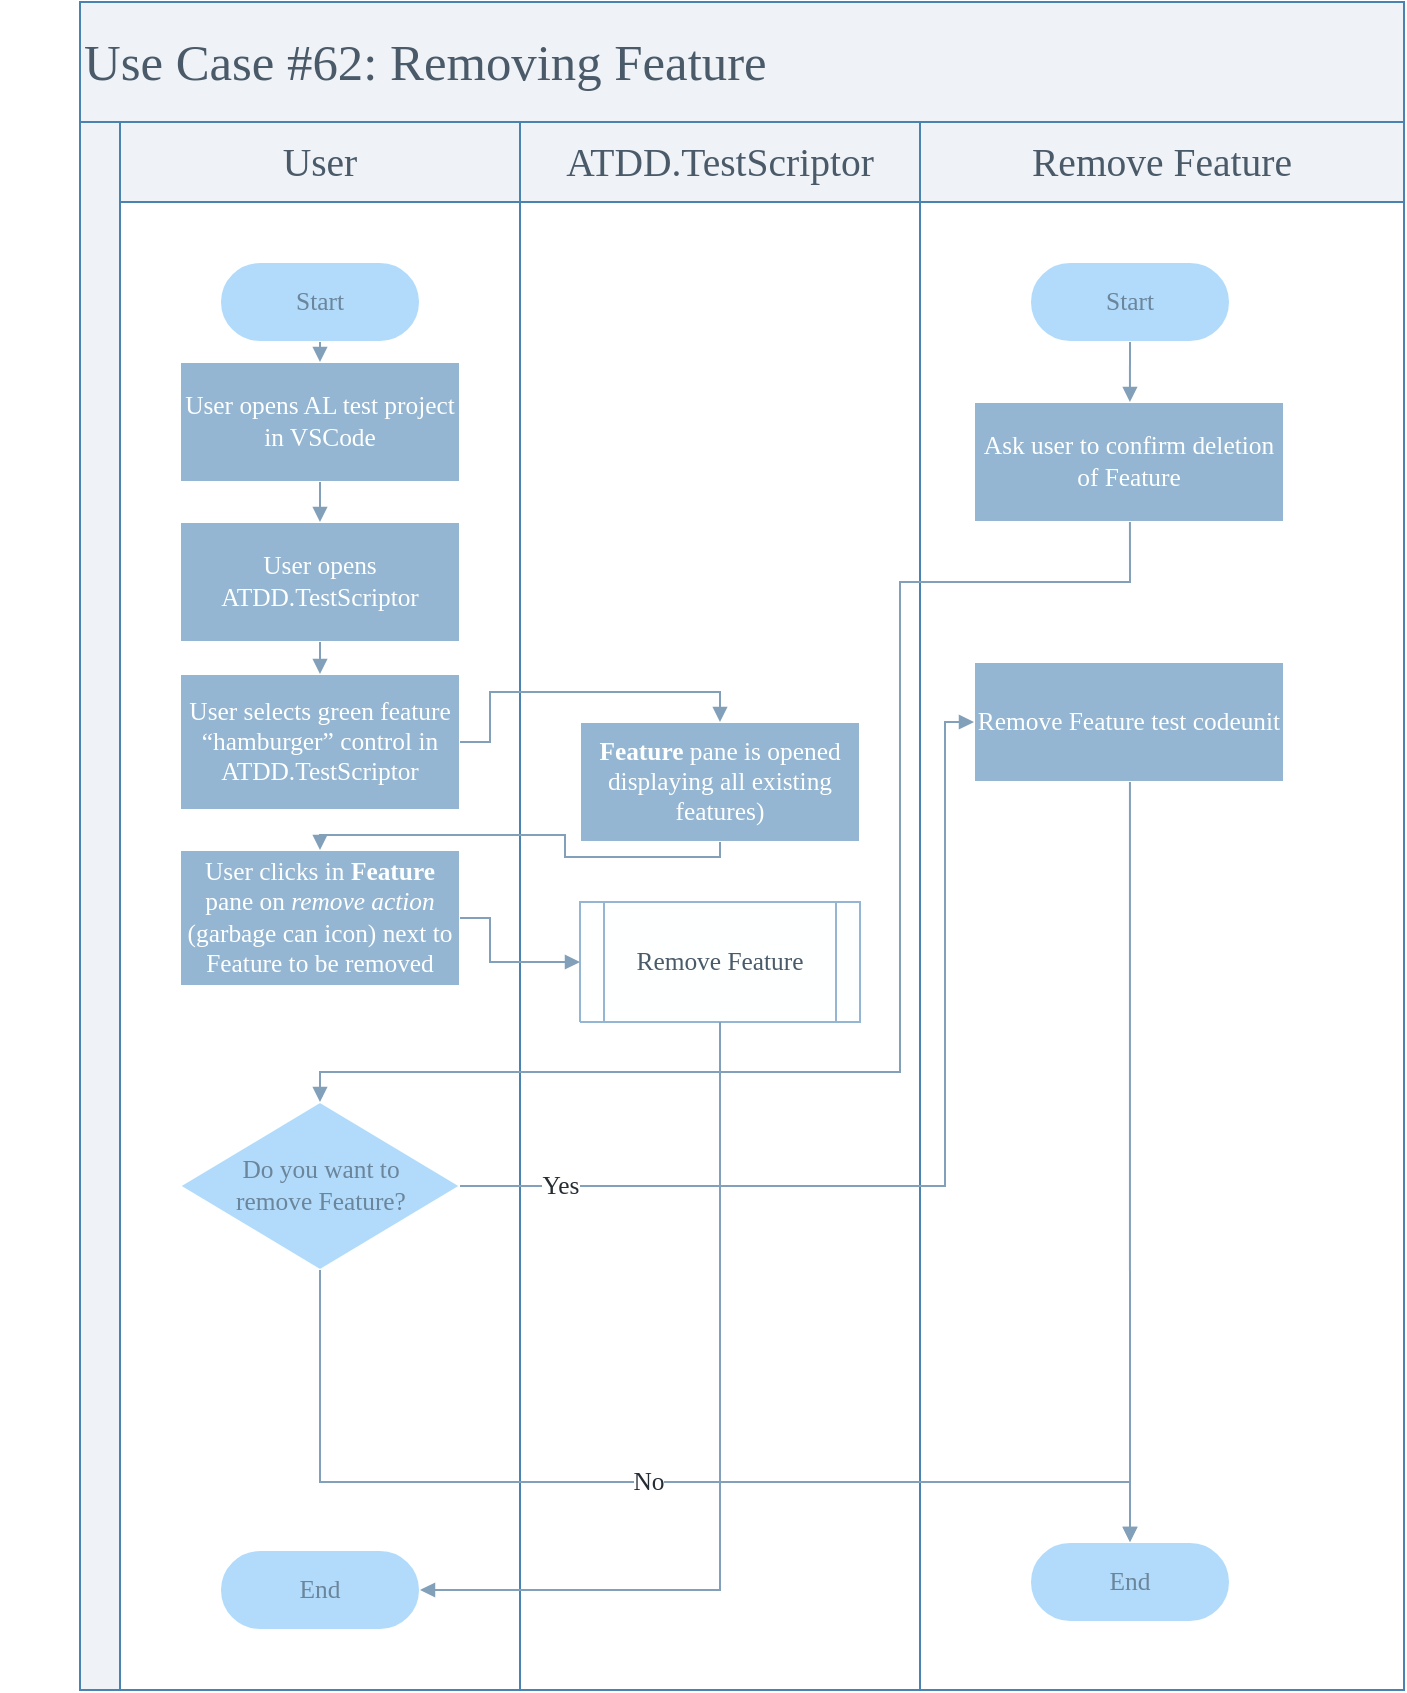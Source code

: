 <mxfile version="20.2.3" type="device"><diagram name="Page-1" id="Page-1"><mxGraphModel dx="1422" dy="865" grid="1" gridSize="10" guides="1" tooltips="1" connect="1" arrows="1" fold="1" page="1" pageScale="1" pageWidth="827" pageHeight="1169" math="0" shadow="0"><root><mxCell id="0"/><mxCell id="1" value="Flowchart" parent="0"/><mxCell id="FcJ04jO3LXApbJvnkoMc-45" style="vsdxID=4;fillColor=none;gradientColor=none;strokeColor=none;points=[[0,0.94,0],[0,0.88,0],[0,0.81,0],[0,0.75,0],[0,0.69,0],[0,0.63,0],[0,0.56,0],[0,0.5,0],[0,0.44,0],[0,0.38,0],[0,0.31,0],[0,0.25,0],[0,0.19,0],[0,0.13,0],[0,0.06,0],[1,0.94,0],[1,0.88,0],[1,0.81,0],[1,0.75,0],[1,0.69,0],[1,0.63,0],[1,0.56,0],[1,0.5,0],[1,0.44,0],[1,0.38,0],[1,0.31,0],[1,0.25,0],[1,0.19,0],[1,0.13,0],[1,0.06,0]];labelBackgroundColor=none;rounded=0;html=1;whiteSpace=wrap;" vertex="1" parent="1"><mxGeometry x="60" y="60" width="662" height="844" as="geometry"/></mxCell><mxCell id="FcJ04jO3LXApbJvnkoMc-46" style="vsdxID=5;fillColor=#eff3f7;gradientColor=none;fillOpacity=0;shape=stencil(nZBLDoAgDERP0z3SIyjew0SURgSD+Lu9kMZoXLhwN9O+tukAlrNpJg1SzDH4QW/URgNYgZTkjA4UkwJUgGXng+6DX1zLfmoymdXo17xh5zmRJ6Q42BWCfc2oJfdAr+Yv+AP9Cb7OJ3H/2JG1HNGz/84klThPVCc=);strokeColor=#4a83b0;points=[[0.06,1,0],[0.13,1,0],[0.19,1,0],[0.25,1,0],[0.31,1,0],[0.37,1,0],[0.44,1,0],[0.5,1,0],[0.56,1,0],[0.63,1,0],[0.69,1,0],[0.75,1,0],[0.81,1,0],[0.88,1,0],[0.94,1,0],[0.06,0,0],[0.13,0,0],[0.19,0,0],[0.25,0,0],[0.31,0,0],[0.37,0,0],[0.44,0,0],[0.5,0,0],[0.56,0,0],[0.63,0,0],[0.69,0,0],[0.75,0,0],[0.81,0,0],[0.88,0,0],[0.94,0,0]];labelBackgroundColor=none;rounded=0;html=1;whiteSpace=wrap;" vertex="1" parent="FcJ04jO3LXApbJvnkoMc-45"><mxGeometry width="662" height="844" as="geometry"/></mxCell><mxCell id="FcJ04jO3LXApbJvnkoMc-47" value="&lt;div style=&quot;font-size: 1px&quot;&gt;&lt;font style=&quot;font-size:25.4px;font-family:Calibri;color:#4a5a69;direction:ltr;letter-spacing:0px;line-height:120%;opacity:1&quot;&gt; Use Case #62: Removing Feature&lt;br/&gt;&lt;/font&gt;&lt;/div&gt;" style="verticalAlign=middle;align=left;vsdxID=6;fillColor=#eff3f7;gradientColor=none;shape=stencil(nZBLDoAgDERP0z3SIyjew0SURgSD+Lu9kMZoXLhwN9O+tukAlrNpJg1SzDH4QW/URgNYgZTkjA4UkwJUgGXng+6DX1zLfmoymdXo17xh5zmRJ6Q42BWCfc2oJfdAr+Yv+AP9Cb7OJ3H/2JG1HNGz/84klThPVCc=);strokeColor=#4a83b0;points=[[0.06,1,0],[0.13,1,0],[0.19,1,0],[0.25,1,0],[0.31,1,0],[0.37,1,0],[0.44,1,0],[0.5,1,0],[0.56,1,0],[0.63,1,0],[0.69,1,0],[0.75,1,0],[0.81,1,0],[0.88,1,0],[0.94,1,0],[0.06,0,0],[0.13,0,0],[0.19,0,0],[0.25,0,0],[0.31,0,0],[0.37,0,0],[0.44,0,0],[0.5,0,0],[0.56,0,0],[0.63,0,0],[0.69,0,0],[0.75,0,0],[0.81,0,0],[0.88,0,0],[0.94,0,0]];labelBackgroundColor=none;rounded=0;html=1;whiteSpace=wrap;" vertex="1" parent="FcJ04jO3LXApbJvnkoMc-45"><mxGeometry width="662" height="60" as="geometry"/></mxCell><mxCell id="FcJ04jO3LXApbJvnkoMc-48" style="vsdxID=7;fillColor=#b1dafb;gradientColor=none;fillOpacity=0;shape=stencil(nZBLDoAgDERP0z3SIyjew0SURgSD+Lu9kMZoXLhwN9N5bdMClrNpJg1SzDH4QW/URgNYgZTkjA4UkwJUgGXng+6DX1zLfmoymdXo1zxh5z6RO6Q42BWCfc2oJfdAr/AX/IH+BF/rk7hv7MjaZ/L+RirxJ1Gd);strokeColor=#feffff;points=[];labelBackgroundColor=none;rounded=0;html=1;whiteSpace=wrap;" vertex="1" parent="1"><mxGeometry x="80" y="120" width="642" height="784" as="geometry"/></mxCell><mxCell id="FcJ04jO3LXApbJvnkoMc-49" style="vsdxID=1;fillColor=none;gradientColor=none;strokeColor=none;points=[];labelBackgroundColor=none;rounded=0;html=1;whiteSpace=wrap;" vertex="1" parent="1"><mxGeometry x="80" y="120" width="602" height="784" as="geometry"/></mxCell><mxCell id="FcJ04jO3LXApbJvnkoMc-50" style="vsdxID=2;fillColor=#eff3f7;gradientColor=none;fillOpacity=0;shape=stencil(nZBLDoAgDERP0z3SIyjew0SURgSD+Lu9kMZoXLhwN9O+tukAlrNpJg1SzDH4QW/URgNYgZTkjA4UkwJUgGXng+6DX1zLfmoymdXo17xh5zmRJ6Q42BWCfc2oJfdAr+Yv+AP9Cb7OJ3H/2JG1HNGz/84klThPVCc=);strokeColor=#4a83b0;points=[];labelBackgroundColor=none;rounded=0;html=1;whiteSpace=wrap;" vertex="1" parent="FcJ04jO3LXApbJvnkoMc-49"><mxGeometry width="200" height="784" as="geometry"/></mxCell><mxCell id="FcJ04jO3LXApbJvnkoMc-51" value="&lt;div style=&quot;font-size: 1px&quot;&gt;&lt;font style=&quot;font-size:19.76px;font-family:Calibri;color:#4a5a69;direction:ltr;letter-spacing:0px;line-height:120%;opacity:1&quot;&gt;User&lt;br/&gt;&lt;/font&gt;&lt;/div&gt;" style="verticalAlign=middle;align=center;vsdxID=3;fillColor=#eff3f7;gradientColor=none;shape=stencil(nZBLDoAgDERP0z3SIyjew0SURgSD+Lu9kMZoXLhwN9O+tukAlrNpJg1SzDH4QW/URgNYgZTkjA4UkwJUgGXng+6DX1zLfmoymdXo17xh5zmRJ6Q42BWCfc2oJfdAr+Yv+AP9Cb7OJ3H/2JG1HNGz/84klThPVCc=);strokeColor=#4a83b0;points=[];labelBackgroundColor=none;rounded=0;html=1;whiteSpace=wrap;" vertex="1" parent="FcJ04jO3LXApbJvnkoMc-49"><mxGeometry width="200" height="40" as="geometry"/></mxCell><mxCell id="FcJ04jO3LXApbJvnkoMc-52" style="vsdxID=9;fillColor=none;gradientColor=none;strokeColor=none;points=[];labelBackgroundColor=none;rounded=0;html=1;whiteSpace=wrap;" vertex="1" parent="FcJ04jO3LXApbJvnkoMc-49"><mxGeometry x="-60" width="662" height="744" as="geometry"/></mxCell><mxCell id="FcJ04jO3LXApbJvnkoMc-53" value="&lt;div style=&quot;font-size: 1px&quot;&gt;&lt;/div&gt;" style="verticalAlign=middle;align=center;vsdxID=10;rotation=90;fillColor=none;gradientColor=none;fillOpacity=0;strokeColor=none;spacingTop=-1;spacingBottom=-1;spacingLeft=-1;spacingRight=-1;points=[];labelBackgroundColor=none;rounded=0;html=1;whiteSpace=wrap;" vertex="1" parent="FcJ04jO3LXApbJvnkoMc-52"><mxGeometry x="-41" y="41" width="744" height="662" as="geometry"/></mxCell><mxCell id="FcJ04jO3LXApbJvnkoMc-54" value="&lt;div style=&quot;font-size: 1px&quot;&gt;&lt;font style=&quot;font-size:19.76px;font-family:Calibri;color:#6b859a;direction:ltr;letter-spacing:0px;line-height:120%;opacity:1&quot;&gt; &lt;br/&gt;&lt;/font&gt;&lt;/div&gt;" style="verticalAlign=middle;align=left;vsdxID=11;rotation=270;fillColor=#eff3f7;gradientColor=none;shape=stencil(nZBLDoAgDERP0z3SIyjew0SURgSD+Lu9kMZoXLhwN9O+tukAlrNpJg1SzDH4QW/URgNYgZTkjA4UkwJUgGXng+6DX1zLfmoymdXo17xh5zmRJ6Q42BWCfc2oJfdAr+Yv+AP9Cb7OJ3H/2JG1HNGz/84klThPVCc=);strokeColor=#4a83b0;spacingTop=-1;spacingBottom=-1;spacingLeft=-1;spacingRight=-1;points=[];labelBackgroundColor=none;rounded=0;html=1;whiteSpace=wrap;" vertex="1" parent="FcJ04jO3LXApbJvnkoMc-52"><mxGeometry x="-342" y="382" width="784" height="20" as="geometry"/></mxCell><mxCell id="FcJ04jO3LXApbJvnkoMc-55" style="vsdxID=14;fillColor=none;gradientColor=none;strokeColor=none;points=[];labelBackgroundColor=none;rounded=0;html=1;whiteSpace=wrap;" vertex="1" parent="1"><mxGeometry x="280" y="120" width="200" height="784" as="geometry"/></mxCell><mxCell id="FcJ04jO3LXApbJvnkoMc-56" style="vsdxID=15;fillColor=#eff3f7;gradientColor=none;fillOpacity=0;shape=stencil(nZBLDoAgDERP0z3SIyjew0SURgSD+Lu9kMZoXLhwN9O+tukAlrNpJg1SzDH4QW/URgNYgZTkjA4UkwJUgGXng+6DX1zLfmoymdXo17xh5zmRJ6Q42BWCfc2oJfdAr+Yv+AP9Cb7OJ3H/2JG1HNGz/84klThPVCc=);strokeColor=#4a83b0;points=[];labelBackgroundColor=none;rounded=0;html=1;whiteSpace=wrap;" vertex="1" parent="FcJ04jO3LXApbJvnkoMc-55"><mxGeometry width="200" height="784" as="geometry"/></mxCell><mxCell id="FcJ04jO3LXApbJvnkoMc-57" value="&lt;div style=&quot;font-size: 1px&quot;&gt;&lt;font style=&quot;font-size:19.76px;font-family:Calibri;color:#4a5a69;direction:ltr;letter-spacing:0px;line-height:120%;opacity:1&quot;&gt;ATDD.TestScriptor&lt;br/&gt;&lt;/font&gt;&lt;/div&gt;" style="verticalAlign=middle;align=center;vsdxID=16;fillColor=#eff3f7;gradientColor=none;shape=stencil(nZBLDoAgDERP0z3SIyjew0SURgSD+Lu9kMZoXLhwN9O+tukAlrNpJg1SzDH4QW/URgNYgZTkjA4UkwJUgGXng+6DX1zLfmoymdXo17xh5zmRJ6Q42BWCfc2oJfdAr+Yv+AP9Cb7OJ3H/2JG1HNGz/84klThPVCc=);strokeColor=#4a83b0;points=[];labelBackgroundColor=none;rounded=0;html=1;whiteSpace=wrap;" vertex="1" parent="FcJ04jO3LXApbJvnkoMc-55"><mxGeometry width="200" height="40" as="geometry"/></mxCell><mxCell id="FcJ04jO3LXApbJvnkoMc-58" style="vsdxID=54;fillColor=none;gradientColor=none;strokeColor=none;points=[];labelBackgroundColor=none;rounded=0;html=1;whiteSpace=wrap;" vertex="1" parent="1"><mxGeometry x="480" y="120" width="242" height="784" as="geometry"/></mxCell><mxCell id="FcJ04jO3LXApbJvnkoMc-59" style="vsdxID=55;fillColor=#eff3f7;gradientColor=none;fillOpacity=0;shape=stencil(nZBLDoAgDERP0z3SIyjew0SURgSD+Lu9kMZoXLhwN9O+tukAlrNpJg1SzDH4QW/URgNYgZTkjA4UkwJUgGXng+6DX1zLfmoymdXo17xh5zmRJ6Q42BWCfc2oJfdAr+Yv+AP9Cb7OJ3H/2JG1HNGz/84klThPVCc=);strokeColor=#4a83b0;points=[];labelBackgroundColor=none;rounded=0;html=1;whiteSpace=wrap;" vertex="1" parent="FcJ04jO3LXApbJvnkoMc-58"><mxGeometry width="242" height="784" as="geometry"/></mxCell><mxCell id="FcJ04jO3LXApbJvnkoMc-60" value="&lt;div style=&quot;font-size: 1px&quot;&gt;&lt;font style=&quot;font-size:19.76px;font-family:Calibri;color:#4a5a69;direction:ltr;letter-spacing:0px;line-height:120%;opacity:1&quot;&gt;Remove Feature&lt;br/&gt;&lt;/font&gt;&lt;/div&gt;" style="verticalAlign=middle;align=center;vsdxID=56;fillColor=#eff3f7;gradientColor=none;shape=stencil(nZBLDoAgDERP0z3SIyjew0SURgSD+Lu9kMZoXLhwN9O+tukAlrNpJg1SzDH4QW/URgNYgZTkjA4UkwJUgGXng+6DX1zLfmoymdXo17xh5zmRJ6Q42BWCfc2oJfdAr+Yv+AP9Cb7OJ3H/2JG1HNGz/84klThPVCc=);strokeColor=#4a83b0;points=[];labelBackgroundColor=none;rounded=0;html=1;whiteSpace=wrap;" vertex="1" parent="FcJ04jO3LXApbJvnkoMc-58"><mxGeometry width="242" height="40" as="geometry"/></mxCell><mxCell id="FcJ04jO3LXApbJvnkoMc-61" style="vsdxID=8;fillColor=#b1dafb;gradientColor=none;shape=stencil(nZBLDoAgDERP0z3SIyDew0QUooJB/N1eSGM0LFywm2lf23QAxarbRQFna/BuVIfpggasgXNjtfImRAUoAUXvvBq822xHfmkTmdTs9rThpDmWJji7yFWMfEPoZOwHfZpF8A9aCGbno3h/jCYPIJYoPJQ3);strokeColor=#feffff;points=[];labelBackgroundColor=none;rounded=0;html=1;whiteSpace=wrap;" vertex="1" parent="1"><mxGeometry x="60" y="160" width="662" height="744" as="geometry"/></mxCell><UserObject label="&lt;div style=&quot;font-size: 1px&quot;&gt;&lt;font style=&quot;font-size:12.7px;font-family:Calibri;color:#6b859a;direction:ltr;letter-spacing:0px;line-height:120%;opacity:1&quot;&gt;Start&lt;br/&gt;&lt;/font&gt;&lt;/div&gt;" Function="User" id="FcJ04jO3LXApbJvnkoMc-62"><mxCell style="verticalAlign=middle;align=center;vsdxID=12;fillColor=#b1dafb;gradientColor=none;shape=stencil(tVLLDsIgEPwajiQIMfFe638Qu22JCM2Ctv69kK0Rm9qDibeZndkXC1NV6PUATIoQ0V9gNE3smToyKY3rAU1MiKmaqar1CB36m2uIDzo7M7r6e64wUZ4UOUWKB9GdIH4irzWu8B42vRrPScNFXZzN+5mvl3qJXE8mcPRRR+Pdh2Y1dsBTE95a3c0TkBRGgKEIb6wg1/r+ssCXd/vLCgm8z9caa+n6pb48dwrRV1H1Ew==);strokeColor=#feffff;spacingTop=-1;spacingBottom=-1;spacingLeft=-1;spacingRight=-1;points=[[0.5,1,0],[0.5,0,0],[0,0.5,0],[1,0.5,0]];labelBackgroundColor=none;rounded=0;html=1;whiteSpace=wrap;" vertex="1" parent="1"><mxGeometry x="130" y="190" width="100" height="40" as="geometry"/></mxCell></UserObject><UserObject label="&lt;div style=&quot;font-size: 1px&quot;&gt;&lt;font style=&quot;font-size:12.7px;font-family:Calibri;color:#6b859a;direction:ltr;letter-spacing:0px;line-height:120%;opacity:1&quot;&gt;End&lt;br/&gt;&lt;/font&gt;&lt;/div&gt;" Function="User" id="FcJ04jO3LXApbJvnkoMc-63"><mxCell style="verticalAlign=middle;align=center;vsdxID=13;fillColor=#b1dafb;gradientColor=none;shape=stencil(tVLLDsIgEPwajiQIMfFe638Qu22JCM2Ctv69kK0Rm9qDibeZndkXC1NV6PUATIoQ0V9gNE3smToyKY3rAU1MiKmaqar1CB36m2uIDzo7M7r6e64wUZ4UOUWKB9GdIH4irzWu8B42vRrPScNFXZzN+5mvl3qJXE8mcPRRR+Pdh2Y1dsBTE95a3c0TkBRGgKEIb6wg1/r+ssCXd/vLCgm8z9caa+n6pb48dwrRV1H1Ew==);strokeColor=#feffff;spacingTop=-1;spacingBottom=-1;spacingLeft=-1;spacingRight=-1;points=[[0.5,1,0],[0.5,0,0],[0,0.5,0],[1,0.5,0]];labelBackgroundColor=none;rounded=0;html=1;whiteSpace=wrap;" vertex="1" parent="1"><mxGeometry x="130" y="834" width="100" height="40" as="geometry"/></mxCell></UserObject><UserObject label="&lt;div style=&quot;font-size: 1px&quot;&gt;&lt;font style=&quot;font-size:12.7px;font-family:Calibri;color:#feffff;direction:ltr;letter-spacing:0px;line-height:120%;opacity:1&quot;&gt;User opens AL test project in VSCode&lt;br/&gt;&lt;/font&gt;&lt;/div&gt;" Function="User" id="FcJ04jO3LXApbJvnkoMc-64"><mxCell style="verticalAlign=middle;align=center;vsdxID=18;fillColor=#94b6d2;gradientColor=none;shape=stencil(nZBLDoAgDERP0z3SIyjew0SURgSD+Lu9kMZoXLhwN9O+tukAlrNpJg1SzDH4QW/URgNYgZTkjA4UkwJUgGXng+6DX1zLfmoymdXo17xh5zmRJ6Q42BWCfc2oJfdAr+Yv+AP9Cb7OJ3H/2JG1HNGz/84klThPVCc=);strokeColor=#feffff;spacingTop=-1;spacingBottom=-1;spacingLeft=-1;spacingRight=-1;points=[[0,0.5,0],[1,0.5,0],[0.5,1,0],[0.5,0,0]];labelBackgroundColor=none;rounded=0;html=1;whiteSpace=wrap;" vertex="1" parent="1"><mxGeometry x="110" y="240" width="140" height="60" as="geometry"/></mxCell></UserObject><UserObject label="&lt;div style=&quot;font-size: 1px&quot;&gt;&lt;font style=&quot;font-size:12.7px;font-family:Calibri;color:#feffff;direction:ltr;letter-spacing:0px;line-height:120%;opacity:1&quot;&gt;User opens ATDD.TestScriptor&lt;/font&gt;&lt;font style=&quot;font-size:12.7px;font-family:Themed;color:#feffff;direction:ltr;letter-spacing:0px;line-height:120%;opacity:1&quot;&gt;&lt;br/&gt;&lt;/font&gt;&lt;/div&gt;" Function="User" id="FcJ04jO3LXApbJvnkoMc-65"><mxCell style="verticalAlign=middle;align=center;vsdxID=20;fillColor=#94b6d2;gradientColor=none;shape=stencil(nZBLDoAgDERP0z3SIyjew0SURgSD+Lu9kMZoXLhwN9O+tukAlrNpJg1SzDH4QW/URgNYgZTkjA4UkwJUgGXng+6DX1zLfmoymdXo17xh5zmRJ6Q42BWCfc2oJfdAr+Yv+AP9Cb7OJ3H/2JG1HNGz/84klThPVCc=);strokeColor=#feffff;spacingTop=-1;spacingBottom=-1;spacingLeft=-1;spacingRight=-1;points=[[0,0.5,0],[1,0.5,0],[0.5,1,0],[0.5,0,0]];labelBackgroundColor=none;rounded=0;html=1;whiteSpace=wrap;" vertex="1" parent="1"><mxGeometry x="110" y="320" width="140" height="60" as="geometry"/></mxCell></UserObject><UserObject label="&lt;div style=&quot;font-size: 1px&quot;&gt;&lt;font style=&quot;font-size:12.7px;font-family:Calibri;color:#feffff;direction:ltr;letter-spacing:0px;line-height:120%;opacity:1&quot;&gt;User selects green feature “hamburger” control in ATDD.TestScriptor&lt;br/&gt;&lt;/font&gt;&lt;/div&gt;" Function="User" id="FcJ04jO3LXApbJvnkoMc-66"><mxCell style="verticalAlign=middle;align=center;vsdxID=22;fillColor=#94b6d2;gradientColor=none;shape=stencil(nZBLDoAgDERP0z3SIyjew0SURgSD+Lu9kMZoXLhwN9O+tukAlrNpJg1SzDH4QW/URgNYgZTkjA4UkwJUgGXng+6DX1zLfmoymdXo17xh5zmRJ6Q42BWCfc2oJfdAr+Yv+AP9Cb7OJ3H/2JG1HNGz/84klThPVCc=);strokeColor=#feffff;spacingTop=-1;spacingBottom=-1;spacingLeft=-1;spacingRight=-1;points=[[1,0.5,0],[0.5,0.5,0],[0.5,0,0]];labelBackgroundColor=none;rounded=0;html=1;whiteSpace=wrap;" vertex="1" parent="1"><mxGeometry x="110" y="396" width="140" height="68" as="geometry"/></mxCell></UserObject><UserObject label="&lt;div style=&quot;font-size: 1px&quot;&gt;&lt;font style=&quot;font-size:12.7px;font-family:Calibri;color:#feffff;direction:ltr;letter-spacing:0px;line-height:120%;opacity:1&quot;&gt;&lt;b&gt;Feature &lt;/b&gt;&lt;/font&gt;&lt;font style=&quot;font-size:12.7px;font-family:Themed;color:#feffff;direction:ltr;letter-spacing:0px;line-height:120%;opacity:1&quot;&gt;pane is opened displaying all existing features)&lt;br/&gt;&lt;/font&gt;&lt;/div&gt;" Function="ATDD.TestScriptor" id="FcJ04jO3LXApbJvnkoMc-67"><mxCell style="verticalAlign=middle;align=center;vsdxID=28;fillColor=#94b6d2;gradientColor=none;shape=stencil(nZBLDoAgDERP0z3SIyjew0SURgSD+Lu9kMZoXLhwN9O+tukAlrNpJg1SzDH4QW/URgNYgZTkjA4UkwJUgGXng+6DX1zLfmoymdXo17xh5zmRJ6Q42BWCfc2oJfdAr+Yv+AP9Cb7OJ3H/2JG1HNGz/84klThPVCc=);strokeColor=#feffff;spacingTop=-1;spacingBottom=-1;spacingLeft=-1;spacingRight=-1;points=[[0,0.5,0],[1,0.5,0],[0.5,1,0],[0.5,0,0]];labelBackgroundColor=none;rounded=0;html=1;whiteSpace=wrap;" vertex="1" parent="1"><mxGeometry x="310" y="420" width="140" height="60" as="geometry"/></mxCell></UserObject><UserObject label="&lt;div style=&quot;font-size: 1px&quot;&gt;&lt;font style=&quot;font-size:12.7px;font-family:Calibri;color:#feffff;direction:ltr;letter-spacing:0px;line-height:120%;opacity:1&quot;&gt;User clicks in &lt;/font&gt;&lt;font style=&quot;font-size:12.7px;font-family:Themed;color:#feffff;direction:ltr;letter-spacing:0px;line-height:120%;opacity:1&quot;&gt;&lt;b&gt;Feature &lt;/b&gt;&lt;/font&gt;&lt;font style=&quot;font-size:12.7px;font-family:Themed;color:#feffff;direction:ltr;letter-spacing:0px;line-height:120%;opacity:1&quot;&gt;pane on &lt;/font&gt;&lt;font style=&quot;font-size:12.7px;font-family:Themed;color:#feffff;direction:ltr;letter-spacing:0px;line-height:120%;opacity:1&quot;&gt;&lt;i&gt;remove action&lt;/i&gt;&lt;/font&gt;&lt;font style=&quot;font-size:12.7px;font-family:Themed;color:#feffff;direction:ltr;letter-spacing:0px;line-height:120%;opacity:1&quot;&gt; (garbage can icon) next to Feature to be removed&lt;/font&gt;&lt;font style=&quot;font-size:12.7px;font-family:Themed;color:#feffff;direction:ltr;letter-spacing:0px;line-height:120%;opacity:1&quot;&gt;&lt;br/&gt;&lt;/font&gt;&lt;/div&gt;" Function="User" id="FcJ04jO3LXApbJvnkoMc-68"><mxCell style="verticalAlign=middle;align=center;vsdxID=30;fillColor=#94b6d2;gradientColor=none;shape=stencil(nZBLDoAgDERP0z3SIyjew0SURgSD+Lu9kMZoXLhwN9O+tukAlrNpJg1SzDH4QW/URgNYgZTkjA4UkwJUgGXng+6DX1zLfmoymdXo17xh5zmRJ6Q42BWCfc2oJfdAr+Yv+AP9Cb7OJ3H/2JG1HNGz/84klThPVCc=);strokeColor=#feffff;spacingTop=-1;spacingBottom=-1;spacingLeft=-1;spacingRight=-1;points=[[1,0.5,0],[0.5,0.5,0],[0.5,0,0]];labelBackgroundColor=none;rounded=0;html=1;whiteSpace=wrap;" vertex="1" parent="1"><mxGeometry x="110" y="484" width="140" height="68" as="geometry"/></mxCell></UserObject><UserObject label="&lt;div style=&quot;font-size: 1px&quot;&gt;&lt;font style=&quot;font-size:12.7px;font-family:Calibri;color:#4a5a69;direction:ltr;letter-spacing:0px;line-height:120%;opacity:1&quot;&gt;Remove Feature&lt;/font&gt;&lt;font style=&quot;font-size:8.47px;font-family:Themed;color:#6b859a;direction:ltr;letter-spacing:0px;line-height:120%;opacity:1&quot;&gt;&lt;br/&gt;&lt;/font&gt;&lt;/div&gt;" Function="ATDD.TestScriptor" id="FcJ04jO3LXApbJvnkoMc-69"><mxCell style="verticalAlign=middle;align=center;vsdxID=40;fillColor=#feffff;gradientColor=none;shape=stencil(UzV2Ls5ILEhVNTIoLinKz04tz0wpyVA1dlE1MsrMy0gtyiwBslSNXVWNndPyi1LTi/JL81Ig/IJEkEoQKze/DGRCBUSfAUiHkUElhGdoAOG7QZTmZOYhKYVJkqUYj1IyFaJZD2Qg/JiWmZMDCSK4PK4AsNAzNSfeWxiqUdSimmxpqGdiTLzRmMpx+w/Nb0AGenwDhSBpxdgVAA==);strokeColor=#94b6d2;spacingTop=-1;spacingBottom=-1;spacingLeft=-1;spacingRight=-1;points=[[0,0.5,0],[1,0.5,0],[0.5,1,0],[0.5,0,0]];labelBackgroundColor=none;rounded=0;html=1;whiteSpace=wrap;" vertex="1" parent="1"><mxGeometry x="310" y="510" width="140" height="60" as="geometry"/></mxCell></UserObject><UserObject label="&lt;div style=&quot;font-size: 1px&quot;&gt;&lt;font style=&quot;font-size:12.7px;font-family:Calibri;color:#6b859a;direction:ltr;letter-spacing:0px;line-height:120%;opacity:1&quot;&gt;Start&lt;br/&gt;&lt;/font&gt;&lt;/div&gt;" Function="Remove Feature" id="FcJ04jO3LXApbJvnkoMc-70"><mxCell style="verticalAlign=middle;align=center;vsdxID=57;fillColor=#b1dafb;gradientColor=none;shape=stencil(tVLLDsIgEPwajiQIMfFe638Qu22JCM2Ctv69kK0Rm9qDibeZndkXC1NV6PUATIoQ0V9gNE3smToyKY3rAU1MiKmaqar1CB36m2uIDzo7M7r6e64wUZ4UOUWKB9GdIH4irzWu8B42vRrPScNFXZzN+5mvl3qJXE8mcPRRR+Pdh2Y1dsBTE95a3c0TkBRGgKEIb6wg1/r+ssCXd/vLCgm8z9caa+n6pb48dwrRV1H1Ew==);strokeColor=#feffff;spacingTop=-1;spacingBottom=-1;spacingLeft=-1;spacingRight=-1;points=[[0.5,1,0],[0.5,0,0],[0,0.5,0],[1,0.5,0]];labelBackgroundColor=none;rounded=0;html=1;whiteSpace=wrap;" vertex="1" parent="1"><mxGeometry x="535" y="190" width="100" height="40" as="geometry"/></mxCell></UserObject><UserObject label="&lt;div style=&quot;font-size: 1px&quot;&gt;&lt;font style=&quot;font-size:12.7px;font-family:Calibri;color:#6b859a;direction:ltr;letter-spacing:0px;line-height:120%;opacity:1&quot;&gt;End&lt;br/&gt;&lt;/font&gt;&lt;/div&gt;" Function="Remove Feature" id="FcJ04jO3LXApbJvnkoMc-71"><mxCell style="verticalAlign=middle;align=center;vsdxID=104;fillColor=#b1dafb;gradientColor=none;shape=stencil(tVLLDsIgEPwajiQIMfFe638Qu22JCM2Ctv69kK0Rm9qDibeZndkXC1NV6PUATIoQ0V9gNE3smToyKY3rAU1MiKmaqar1CB36m2uIDzo7M7r6e64wUZ4UOUWKB9GdIH4irzWu8B42vRrPScNFXZzN+5mvl3qJXE8mcPRRR+Pdh2Y1dsBTE95a3c0TkBRGgKEIb6wg1/r+ssCXd/vLCgm8z9caa+n6pb48dwrRV1H1Ew==);strokeColor=#feffff;spacingTop=-1;spacingBottom=-1;spacingLeft=-1;spacingRight=-1;points=[[0.5,1,0],[0.5,0,0],[0,0.5,0],[1,0.5,0]];labelBackgroundColor=none;rounded=0;html=1;whiteSpace=wrap;" vertex="1" parent="1"><mxGeometry x="535" y="830" width="100" height="40" as="geometry"/></mxCell></UserObject><UserObject label="&lt;div style=&quot;font-size: 1px&quot;&gt;&lt;font style=&quot;font-size:12.7px;font-family:Calibri;color:#feffff;direction:ltr;letter-spacing:0px;line-height:120%;opacity:1&quot;&gt;Ask user to confirm deletion of Feature&lt;br/&gt;&lt;/font&gt;&lt;/div&gt;" Function="Remove Feature" id="FcJ04jO3LXApbJvnkoMc-72"><mxCell style="verticalAlign=middle;align=center;vsdxID=141;fillColor=#94b6d2;gradientColor=none;shape=stencil(nZBLDoAgDERP0z3SIyjew0SURgSD+Lu9kMZoXLhwN9O+tukAlrNpJg1SzDH4QW/URgNYgZTkjA4UkwJUgGXng+6DX1zLfmoymdXo17xh5zmRJ6Q42BWCfc2oJfdAr+Yv+AP9Cb7OJ3H/2JG1HNGz/84klThPVCc=);strokeColor=#feffff;spacingTop=-1;spacingBottom=-1;spacingLeft=-1;spacingRight=-1;points=[[0,0.5,0],[1,0.5,0],[0.5,1,0],[0.5,0,0]];labelBackgroundColor=none;rounded=0;html=1;whiteSpace=wrap;" vertex="1" parent="1"><mxGeometry x="507" y="260" width="155" height="60" as="geometry"/></mxCell></UserObject><UserObject label="" Function="User" id="FcJ04jO3LXApbJvnkoMc-73"><mxCell style="vsdxID=142;fillColor=#b1dafb;gradientColor=none;shape=stencil(UzV2Ls5ILEhVNTIoLinKz04tz0wpyVA1dlE1MsrMy0gtyiwBslSNXVWNndPyi1LTi/JL81Ig/IJEkEoQKze/DGRCBUSfAUiHkUElhGcK4bpBVOZk5iGpNEVVikeloQHZpsK0YlWLz1QgA+HFtMycHEgIIcujBwlQCBKcxq4A);strokeColor=#feffff;spacingTop=-1;spacingBottom=-1;spacingLeft=-1;spacingRight=-1;points=[[1,0.5,0],[0.5,0,0],[0.5,0,0]];labelBackgroundColor=none;rounded=0;html=1;whiteSpace=wrap;" vertex="1" parent="1"><mxGeometry x="110" y="610" width="140" height="84" as="geometry"/></mxCell></UserObject><mxCell id="FcJ04jO3LXApbJvnkoMc-74" value="&lt;div style=&quot;font-size: 1px&quot;&gt;&lt;font style=&quot;font-size:12.7px;font-family:Calibri;color:#6b859a;direction:ltr;letter-spacing:0px;line-height:120%;opacity:1&quot;&gt;Do you want to remove Feature?&lt;br/&gt;&lt;/font&gt;&lt;/div&gt;" style="text;vsdxID=142;fillColor=none;gradientColor=none;strokeColor=none;spacingTop=-1;spacingBottom=-1;spacingLeft=-1;spacingRight=-1;points=[[1,0.5,0],[0.5,0,0],[0.5,0,0]];labelBackgroundColor=none;rounded=0;html=1;whiteSpace=wrap;verticalAlign=middle;align=center;;html=1;" vertex="1" parent="FcJ04jO3LXApbJvnkoMc-73"><mxGeometry x="11.67" y="10.5" width="116.67" height="63" as="geometry"/></mxCell><UserObject label="&lt;div style=&quot;font-size: 1px&quot;&gt;&lt;font style=&quot;font-size:12.7px;font-family:Calibri;color:#feffff;direction:ltr;letter-spacing:0px;line-height:120%;opacity:1&quot;&gt;Remove Feature test codeunit&lt;/font&gt;&lt;font style=&quot;font-size:11.29px;font-family:Themed;color:#feffff;direction:ltr;letter-spacing:0px;line-height:120%;opacity:1&quot;&gt;&lt;br/&gt;&lt;/font&gt;&lt;/div&gt;" Function="Remove Feature" id="FcJ04jO3LXApbJvnkoMc-75"><mxCell style="verticalAlign=middle;align=center;vsdxID=144;fillColor=#94b6d2;gradientColor=none;shape=stencil(nZBLDoAgDERP0z3SIyjew0SURgSD+Lu9kMZoXLhwN9O+tukAlrNpJg1SzDH4QW/URgNYgZTkjA4UkwJUgGXng+6DX1zLfmoymdXo17xh5zmRJ6Q42BWCfc2oJfdAr+Yv+AP9Cb7OJ3H/2JG1HNGz/84klThPVCc=);strokeColor=#feffff;spacingTop=-1;spacingBottom=-1;spacingLeft=-1;spacingRight=-1;points=[[0,0.5,0],[1,0.5,0],[0.5,1,0],[0.5,0,0]];labelBackgroundColor=none;rounded=0;html=1;whiteSpace=wrap;" vertex="1" parent="1"><mxGeometry x="507" y="390" width="155" height="60" as="geometry"/></mxCell></UserObject><mxCell id="FcJ04jO3LXApbJvnkoMc-76" value="&lt;div style=&quot;font-size: 1px&quot;&gt;&lt;font style=&quot;font-size:12.7px;font-family:Calibri;color:#252d34;direction:ltr;letter-spacing:0px;line-height:120%;opacity:1&quot;&gt;No&lt;br/&gt;&lt;/font&gt;&lt;/div&gt;" style="vsdxID=146;edgeStyle=none;startArrow=none;endArrow=block;startSize=5;endSize=5;strokeColor=#82a0b9;spacingTop=0;spacingBottom=0;spacingLeft=0;spacingRight=0;verticalAlign=middle;html=1;labelBackgroundColor=#ffffff;rounded=0;align=center;exitX=0.5;exitY=1;exitDx=0;exitDy=0;exitPerimeter=0;entryX=0.5;entryY=0;entryDx=0;entryDy=0;entryPerimeter=0;jumpStyle=arc;" edge="1" parent="1" source="FcJ04jO3LXApbJvnkoMc-73" target="FcJ04jO3LXApbJvnkoMc-71"><mxGeometry relative="1" as="geometry"><mxPoint x="-1" as="offset"/><Array as="points"><mxPoint x="180" y="800"/><mxPoint x="375.77" y="800"/><mxPoint x="585" y="800"/></Array></mxGeometry></mxCell><mxCell id="FcJ04jO3LXApbJvnkoMc-77" value="&lt;div style=&quot;font-size: 1px&quot;&gt;&lt;/div&gt;" style="vsdxID=145;edgeStyle=none;startArrow=none;endArrow=block;startSize=5;endSize=5;strokeColor=#82a0b9;spacingTop=0;spacingBottom=0;spacingLeft=0;spacingRight=0;verticalAlign=middle;html=1;labelBackgroundColor=#ffffff;rounded=0;align=center;exitX=0.503;exitY=1;exitDx=0;exitDy=0;exitPerimeter=0;entryX=0.5;entryY=0;entryDx=0;entryDy=0;entryPerimeter=0;" edge="1" parent="1" source="FcJ04jO3LXApbJvnkoMc-75" target="FcJ04jO3LXApbJvnkoMc-71"><mxGeometry relative="1" as="geometry"><mxPoint x="10" as="offset"/><Array as="points"/></mxGeometry></mxCell><mxCell id="FcJ04jO3LXApbJvnkoMc-78" style="vsdxID=143;edgeStyle=none;startArrow=none;endArrow=block;startSize=5;endSize=5;strokeColor=#82a0b9;spacingTop=0;spacingBottom=0;spacingLeft=0;spacingRight=0;verticalAlign=middle;html=1;labelBackgroundColor=#ffffff;rounded=0;exitX=0.503;exitY=1;exitDx=0;exitDy=0;exitPerimeter=0;entryX=0.5;entryY=0;entryDx=0;entryDy=0;entryPerimeter=0;jumpStyle=arc;" edge="1" parent="1" source="FcJ04jO3LXApbJvnkoMc-72" target="FcJ04jO3LXApbJvnkoMc-73"><mxGeometry relative="1" as="geometry"><mxPoint y="-1" as="offset"/><Array as="points"><mxPoint x="585" y="350"/><mxPoint x="470" y="350"/><mxPoint x="470" y="595"/><mxPoint x="384.23" y="595"/><mxPoint x="180" y="595"/></Array></mxGeometry></mxCell><mxCell id="FcJ04jO3LXApbJvnkoMc-79" value="&lt;div style=&quot;font-size: 1px&quot;&gt;&lt;font style=&quot;font-size:12.7px;font-family:Calibri;color:#252d34;direction:ltr;letter-spacing:0px;line-height:120%;opacity:1&quot;&gt;Yes&lt;br/&gt;&lt;/font&gt;&lt;/div&gt;" style="vsdxID=114;edgeStyle=none;startArrow=none;endArrow=block;startSize=5;endSize=5;strokeColor=#82a0b9;spacingTop=0;spacingBottom=0;spacingLeft=0;spacingRight=0;verticalAlign=middle;html=1;labelBackgroundColor=#ffffff;rounded=0;align=center;exitX=1;exitY=0.5;exitDx=0;exitDy=0;exitPerimeter=0;entryX=0;entryY=0.5;entryDx=0;entryDy=0;entryPerimeter=0;jumpStyle=arc;" edge="1" parent="1" source="FcJ04jO3LXApbJvnkoMc-73" target="FcJ04jO3LXApbJvnkoMc-75"><mxGeometry relative="1" as="geometry"><mxPoint x="-193" y="2" as="offset"/><Array as="points"><mxPoint x="375.77" y="652"/><mxPoint x="492.5" y="652"/><mxPoint x="492.5" y="420"/></Array></mxGeometry></mxCell><mxCell id="FcJ04jO3LXApbJvnkoMc-80" style="vsdxID=64;edgeStyle=none;startArrow=none;endArrow=block;startSize=5;endSize=5;strokeColor=#82a0b9;spacingTop=0;spacingBottom=0;spacingLeft=0;spacingRight=0;verticalAlign=middle;html=1;labelBackgroundColor=#ffffff;rounded=0;exitX=0.5;exitY=1;exitDx=0;exitDy=0;exitPerimeter=0;entryX=1;entryY=0.5;entryDx=0;entryDy=0;entryPerimeter=0;" edge="1" parent="1" source="FcJ04jO3LXApbJvnkoMc-69" target="FcJ04jO3LXApbJvnkoMc-63"><mxGeometry relative="1" as="geometry"><mxPoint as="offset"/><Array as="points"><mxPoint x="380" y="854"/></Array></mxGeometry></mxCell><mxCell id="FcJ04jO3LXApbJvnkoMc-81" style="vsdxID=59;edgeStyle=none;startArrow=none;endArrow=block;startSize=5;endSize=5;strokeColor=#82a0b9;spacingTop=0;spacingBottom=0;spacingLeft=0;spacingRight=0;verticalAlign=middle;html=1;labelBackgroundColor=#ffffff;rounded=0;exitX=0.5;exitY=1;exitDx=0;exitDy=0;exitPerimeter=0;entryX=0.503;entryY=0;entryDx=0;entryDy=0;entryPerimeter=0;" edge="1" parent="1" source="FcJ04jO3LXApbJvnkoMc-70" target="FcJ04jO3LXApbJvnkoMc-72"><mxGeometry relative="1" as="geometry"><mxPoint x="10" as="offset"/><Array as="points"/></mxGeometry></mxCell><mxCell id="FcJ04jO3LXApbJvnkoMc-82" style="vsdxID=37;edgeStyle=none;startArrow=none;endArrow=block;startSize=5;endSize=5;strokeColor=#82a0b9;spacingTop=0;spacingBottom=0;spacingLeft=0;spacingRight=0;verticalAlign=middle;html=1;labelBackgroundColor=#ffffff;rounded=0;exitX=1;exitY=0.5;exitDx=0;exitDy=0;exitPerimeter=0;entryX=0;entryY=0.5;entryDx=0;entryDy=0;entryPerimeter=0;" edge="1" parent="1" source="FcJ04jO3LXApbJvnkoMc-68" target="FcJ04jO3LXApbJvnkoMc-69"><mxGeometry relative="1" as="geometry"><mxPoint as="offset"/><Array as="points"><mxPoint x="265" y="518"/><mxPoint x="265" y="540"/></Array></mxGeometry></mxCell><mxCell id="FcJ04jO3LXApbJvnkoMc-83" style="vsdxID=31;edgeStyle=none;startArrow=none;endArrow=block;startSize=5;endSize=5;strokeColor=#82a0b9;spacingTop=0;spacingBottom=0;spacingLeft=0;spacingRight=0;verticalAlign=middle;html=1;labelBackgroundColor=#ffffff;rounded=0;exitX=0.5;exitY=1;exitDx=0;exitDy=0;exitPerimeter=0;entryX=0.5;entryY=0;entryDx=0;entryDy=0;entryPerimeter=0;" edge="1" parent="1" source="FcJ04jO3LXApbJvnkoMc-67" target="FcJ04jO3LXApbJvnkoMc-68"><mxGeometry relative="1" as="geometry"><mxPoint as="offset"/><Array as="points"><mxPoint x="380" y="487.5"/><mxPoint x="302.5" y="487.5"/><mxPoint x="302.5" y="476.5"/><mxPoint x="180" y="476.5"/></Array></mxGeometry></mxCell><mxCell id="FcJ04jO3LXApbJvnkoMc-84" style="vsdxID=19;edgeStyle=none;startArrow=none;endArrow=block;startSize=5;endSize=5;strokeColor=#82a0b9;spacingTop=0;spacingBottom=0;spacingLeft=0;spacingRight=0;verticalAlign=middle;html=1;labelBackgroundColor=#ffffff;rounded=0;exitX=0.5;exitY=1;exitDx=0;exitDy=0;exitPerimeter=0;entryX=0.5;entryY=0;entryDx=0;entryDy=0;entryPerimeter=0;" edge="1" parent="1" source="FcJ04jO3LXApbJvnkoMc-62" target="FcJ04jO3LXApbJvnkoMc-64"><mxGeometry relative="1" as="geometry"><mxPoint x="-10" as="offset"/><Array as="points"/></mxGeometry></mxCell><mxCell id="FcJ04jO3LXApbJvnkoMc-85" style="vsdxID=29;edgeStyle=none;startArrow=none;endArrow=block;startSize=5;endSize=5;strokeColor=#82a0b9;spacingTop=0;spacingBottom=0;spacingLeft=0;spacingRight=0;verticalAlign=middle;html=1;labelBackgroundColor=#ffffff;rounded=0;exitX=1;exitY=0.5;exitDx=0;exitDy=0;exitPerimeter=0;entryX=0.5;entryY=0;entryDx=0;entryDy=0;entryPerimeter=0;" edge="1" parent="1" source="FcJ04jO3LXApbJvnkoMc-66" target="FcJ04jO3LXApbJvnkoMc-67"><mxGeometry relative="1" as="geometry"><mxPoint as="offset"/><Array as="points"><mxPoint x="265" y="430"/><mxPoint x="265" y="405"/><mxPoint x="380" y="405"/></Array></mxGeometry></mxCell><mxCell id="FcJ04jO3LXApbJvnkoMc-86" style="vsdxID=21;edgeStyle=none;startArrow=none;endArrow=block;startSize=5;endSize=5;strokeColor=#82a0b9;spacingTop=0;spacingBottom=0;spacingLeft=0;spacingRight=0;verticalAlign=middle;html=1;labelBackgroundColor=#ffffff;rounded=0;exitX=0.5;exitY=1;exitDx=0;exitDy=0;exitPerimeter=0;entryX=0.5;entryY=0;entryDx=0;entryDy=0;entryPerimeter=0;" edge="1" parent="1" source="FcJ04jO3LXApbJvnkoMc-64" target="FcJ04jO3LXApbJvnkoMc-65"><mxGeometry relative="1" as="geometry"><mxPoint x="10" as="offset"/><Array as="points"/></mxGeometry></mxCell><mxCell id="FcJ04jO3LXApbJvnkoMc-87" style="vsdxID=23;edgeStyle=none;startArrow=none;endArrow=block;startSize=5;endSize=5;strokeColor=#82a0b9;spacingTop=0;spacingBottom=0;spacingLeft=0;spacingRight=0;verticalAlign=middle;html=1;labelBackgroundColor=#ffffff;rounded=0;exitX=0.5;exitY=1;exitDx=0;exitDy=0;exitPerimeter=0;entryX=0.5;entryY=0;entryDx=0;entryDy=0;entryPerimeter=0;" edge="1" parent="1" source="FcJ04jO3LXApbJvnkoMc-65" target="FcJ04jO3LXApbJvnkoMc-66"><mxGeometry relative="1" as="geometry"><mxPoint x="10" as="offset"/><Array as="points"/></mxGeometry></mxCell><mxCell id="2" value="Connector" parent="0"/></root></mxGraphModel></diagram></mxfile>